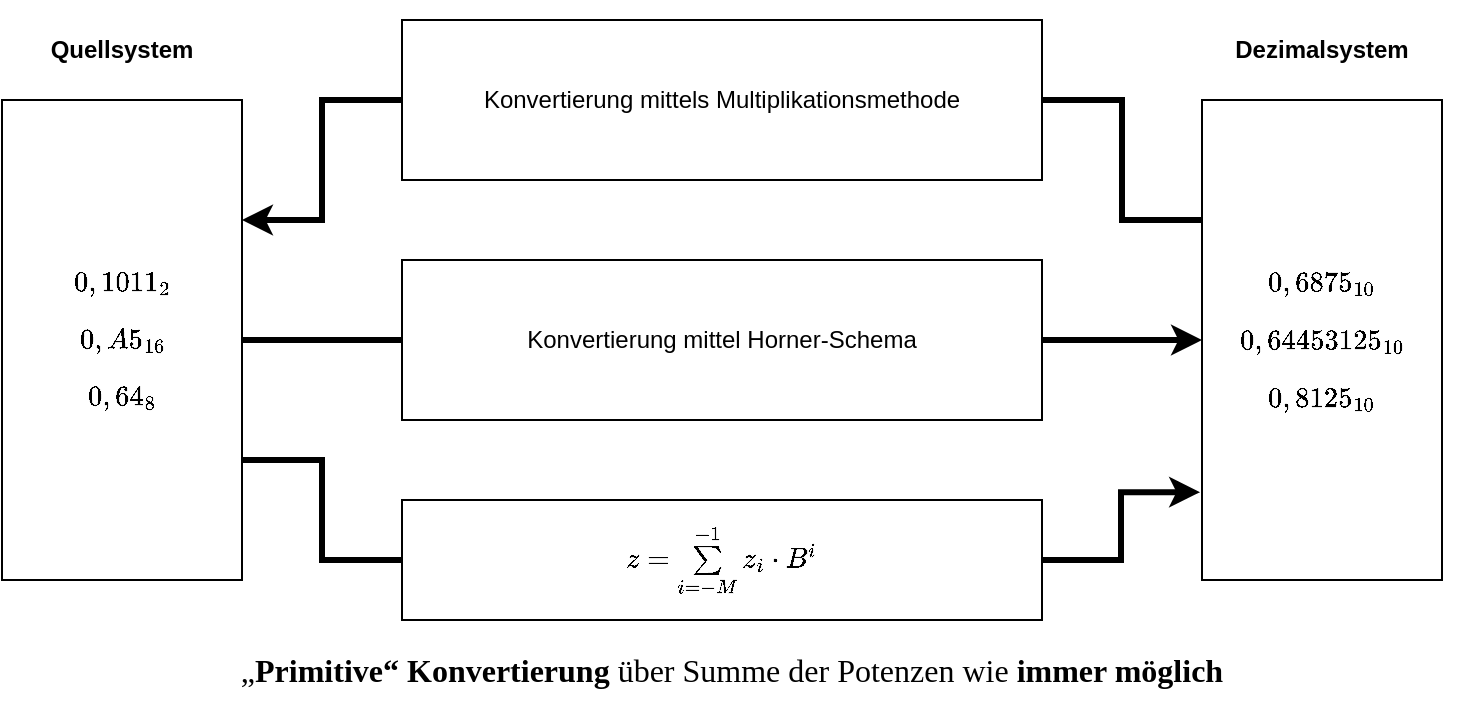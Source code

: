 <mxfile>
    <diagram id="ji8bSctilYiA7PHm9KHk" name="echt">
        <mxGraphModel dx="1284" dy="1382" grid="1" gridSize="10" guides="1" tooltips="1" connect="1" arrows="1" fold="1" page="1" pageScale="1" pageWidth="800" pageHeight="450" math="1" shadow="0">
            <root>
                <mxCell id="0"/>
                <mxCell id="1" parent="0"/>
                <mxCell id="2" value="\(0,1011_2\)&lt;div&gt;&lt;br&gt;&lt;/div&gt;&lt;div&gt;\(0,A5_{16}\)&lt;/div&gt;&lt;div&gt;&lt;br&gt;&lt;/div&gt;&lt;div&gt;\(0,64_8\)&lt;/div&gt;" style="rounded=0;whiteSpace=wrap;html=1;" parent="1" vertex="1">
                    <mxGeometry x="40" y="80" width="120" height="240" as="geometry"/>
                </mxCell>
                <mxCell id="4" value="&lt;span style=&quot;background-color: transparent;&quot;&gt;&lt;div style=&quot;&quot;&gt;&lt;span style=&quot;background-color: transparent;&quot;&gt;Konvertierung mittels&lt;/span&gt;&lt;span style=&quot;background-color: transparent;&quot;&gt; Multiplikationsmethode&lt;/span&gt;&lt;/div&gt;&lt;/span&gt;" style="rounded=0;whiteSpace=wrap;html=1;align=center;verticalAlign=middle;" parent="1" vertex="1">
                    <mxGeometry x="240" y="40" width="320" height="80" as="geometry"/>
                </mxCell>
                <mxCell id="5" value="Konvertierung mittel Horner-Schema" style="rounded=0;whiteSpace=wrap;html=1;" parent="1" vertex="1">
                    <mxGeometry x="240" y="160" width="320" height="80" as="geometry"/>
                </mxCell>
                <mxCell id="6" value="\( z = \sum\limits_{i=-M}^{-1} z_i \cdot B^{i} \)" style="rounded=0;whiteSpace=wrap;html=1;" parent="1" vertex="1">
                    <mxGeometry x="240" y="280" width="320" height="60" as="geometry"/>
                </mxCell>
                <mxCell id="7" value="\(0,6875_{10}\)&lt;div&gt;&lt;br&gt;&lt;/div&gt;&lt;div&gt;\(0,64453125_{10}\)&lt;/div&gt;&lt;div&gt;&lt;br&gt;&lt;/div&gt;&lt;div&gt;\(0,8125_{10}\)&lt;/div&gt;" style="rounded=0;whiteSpace=wrap;html=1;" parent="1" vertex="1">
                    <mxGeometry x="640" y="80" width="120" height="240" as="geometry"/>
                </mxCell>
                <mxCell id="8" value="&lt;span style=&quot;background-color: transparent; font-family: Calibri; color: rgb(0, 0, 0);&quot;&gt;„&lt;/span&gt;&lt;span style=&quot;background-color: transparent; font-family: Calibri; color: rgb(0, 0, 0);&quot;&gt;&lt;b&gt;Primitive“ Konvertierung&lt;/b&gt;&lt;/span&gt;&lt;span style=&quot;background-color: transparent; font-family: Calibri; color: rgb(0, 0, 0);&quot;&gt; über Summe der Potenzen wie &lt;/span&gt;&lt;span style=&quot;background-color: transparent; font-family: Calibri; color: rgb(0, 0, 0);&quot;&gt;&lt;b&gt;immer möglich&lt;/b&gt;&lt;/span&gt;" style="text;html=1;align=center;verticalAlign=middle;whiteSpace=wrap;rounded=0;fontSize=16;" parent="1" vertex="1">
                    <mxGeometry x="40" y="350" width="730" height="30" as="geometry"/>
                </mxCell>
                <mxCell id="TBAFEUwy3MqS2njwxy-8-8" value="" style="endArrow=classic;html=1;entryX=1;entryY=0.25;entryDx=0;entryDy=0;exitX=0;exitY=0.5;exitDx=0;exitDy=0;edgeStyle=elbowEdgeStyle;rounded=0;curved=0;strokeWidth=3;" parent="1" source="4" target="2" edge="1">
                    <mxGeometry width="50" height="50" relative="1" as="geometry">
                        <mxPoint x="370" y="250" as="sourcePoint"/>
                        <mxPoint x="420" y="200" as="targetPoint"/>
                    </mxGeometry>
                </mxCell>
                <mxCell id="TBAFEUwy3MqS2njwxy-8-9" value="" style="endArrow=none;html=1;entryX=1;entryY=0.5;entryDx=0;entryDy=0;exitX=0;exitY=0.25;exitDx=0;exitDy=0;edgeStyle=elbowEdgeStyle;rounded=0;curved=0;strokeWidth=3;endFill=0;" parent="1" source="7" target="4" edge="1">
                    <mxGeometry width="50" height="50" relative="1" as="geometry">
                        <mxPoint x="250" y="90" as="sourcePoint"/>
                        <mxPoint x="170" y="150" as="targetPoint"/>
                    </mxGeometry>
                </mxCell>
                <mxCell id="TBAFEUwy3MqS2njwxy-8-10" value="" style="endArrow=none;html=1;entryX=0;entryY=0.5;entryDx=0;entryDy=0;exitX=1;exitY=0.5;exitDx=0;exitDy=0;edgeStyle=elbowEdgeStyle;rounded=0;curved=0;strokeWidth=3;endFill=0;" parent="1" source="2" target="5" edge="1">
                    <mxGeometry width="50" height="50" relative="1" as="geometry">
                        <mxPoint x="650" y="150" as="sourcePoint"/>
                        <mxPoint x="570" y="90" as="targetPoint"/>
                    </mxGeometry>
                </mxCell>
                <mxCell id="TBAFEUwy3MqS2njwxy-8-11" value="" style="endArrow=classic;html=1;edgeStyle=elbowEdgeStyle;rounded=0;curved=0;strokeWidth=3;" parent="1" target="7" edge="1">
                    <mxGeometry width="50" height="50" relative="1" as="geometry">
                        <mxPoint x="560" y="200" as="sourcePoint"/>
                        <mxPoint x="250" y="210" as="targetPoint"/>
                    </mxGeometry>
                </mxCell>
                <mxCell id="TBAFEUwy3MqS2njwxy-8-12" value="" style="endArrow=classic;html=1;entryX=-0.008;entryY=0.817;entryDx=0;entryDy=0;entryPerimeter=0;exitX=1;exitY=0.5;exitDx=0;exitDy=0;edgeStyle=elbowEdgeStyle;rounded=0;curved=0;strokeWidth=3;" parent="1" source="6" target="7" edge="1">
                    <mxGeometry width="50" height="50" relative="1" as="geometry">
                        <mxPoint x="570" y="210" as="sourcePoint"/>
                        <mxPoint x="650" y="210" as="targetPoint"/>
                    </mxGeometry>
                </mxCell>
                <mxCell id="TBAFEUwy3MqS2njwxy-8-13" value="" style="endArrow=none;html=1;entryX=1;entryY=0.75;entryDx=0;entryDy=0;exitX=0;exitY=0.5;exitDx=0;exitDy=0;edgeStyle=elbowEdgeStyle;rounded=0;curved=0;strokeWidth=3;endFill=0;" parent="1" source="6" target="2" edge="1">
                    <mxGeometry width="50" height="50" relative="1" as="geometry">
                        <mxPoint x="570" y="350" as="sourcePoint"/>
                        <mxPoint x="649" y="286" as="targetPoint"/>
                    </mxGeometry>
                </mxCell>
                <mxCell id="VToRTieLOulzeeWPRaYz-8" value="&lt;b&gt;Quellsystem&lt;/b&gt;" style="text;html=1;align=center;verticalAlign=middle;whiteSpace=wrap;rounded=0;" parent="1" vertex="1">
                    <mxGeometry x="40" y="30" width="120" height="50" as="geometry"/>
                </mxCell>
                <mxCell id="VToRTieLOulzeeWPRaYz-9" value="&lt;b&gt;Dezimalsystem&lt;/b&gt;" style="text;html=1;align=center;verticalAlign=middle;whiteSpace=wrap;rounded=0;" parent="1" vertex="1">
                    <mxGeometry x="640" y="30" width="120" height="50" as="geometry"/>
                </mxCell>
            </root>
        </mxGraphModel>
    </diagram>
    <diagram id="b-QLUJyiBUIbnC36_Smh" name="Page-2">
        <mxGraphModel dx="1284" dy="1382" grid="1" gridSize="10" guides="1" tooltips="1" connect="1" arrows="1" fold="1" page="1" pageScale="1" pageWidth="800" pageHeight="450" math="1" shadow="0">
            <root>
                <mxCell id="0"/>
                <mxCell id="1" parent="0"/>
                <mxCell id="rvwJ4YJbLPoQRF-MA_r1-1" value="\(1021,65_{10}\)&lt;div&gt;&lt;br&gt;&lt;/div&gt;&lt;div&gt;\(110,101_{2}\)&lt;/div&gt;&lt;div&gt;&lt;br&gt;&lt;/div&gt;&lt;div&gt;\(1100,01_2\)&lt;/div&gt;" style="rounded=0;whiteSpace=wrap;html=1;" parent="1" vertex="1">
                    <mxGeometry x="40" y="80" width="120" height="240" as="geometry"/>
                </mxCell>
                <mxCell id="rvwJ4YJbLPoQRF-MA_r1-2" value="&lt;span style=&quot;background-color: transparent;&quot;&gt;Aufteilung in&lt;/span&gt;&lt;br&gt;&lt;ul&gt;&lt;li&gt;&lt;b&gt;Ganzzahliger Teil:&lt;/b&gt; Divisionsmethode&lt;/li&gt;&lt;li&gt;&lt;span style=&quot;color: rgb(63, 63, 63);&quot;&gt;&lt;b&gt;Echt gebrochener Teil:&lt;/b&gt; Multiplikationsmethode&lt;/span&gt;&lt;/li&gt;&lt;/ul&gt;" style="rounded=0;whiteSpace=wrap;html=1;align=left;verticalAlign=middle;" parent="1" vertex="1">
                    <mxGeometry x="240" y="40" width="320" height="80" as="geometry"/>
                </mxCell>
                <mxCell id="rvwJ4YJbLPoQRF-MA_r1-3" value="Aufteilung in ganzahligen und echt gebrochenen Teil&lt;div&gt;&lt;br&gt;&lt;/div&gt;&lt;div&gt;Konvertierung mittels Horner-Schema&lt;/div&gt;" style="rounded=0;whiteSpace=wrap;html=1;" parent="1" vertex="1">
                    <mxGeometry x="240" y="160" width="320" height="80" as="geometry"/>
                </mxCell>
                <mxCell id="rvwJ4YJbLPoQRF-MA_r1-4" value="\( z = \sum\limits_{i=-M}^{N-1} z_i \cdot B^{i} \)" style="rounded=0;whiteSpace=wrap;html=1;" parent="1" vertex="1">
                    <mxGeometry x="240" y="280" width="320" height="60" as="geometry"/>
                </mxCell>
                <mxCell id="rvwJ4YJbLPoQRF-MA_r1-5" value="\(1021,65_{10}\)&lt;div&gt;&lt;br&gt;&lt;/div&gt;&lt;div&gt;\(6,875_{10}\)&lt;/div&gt;&lt;div&gt;&lt;br&gt;&lt;/div&gt;&lt;div&gt;\(12,25_{10}\)&lt;/div&gt;" style="rounded=0;whiteSpace=wrap;html=1;" parent="1" vertex="1">
                    <mxGeometry x="640" y="80" width="120" height="240" as="geometry"/>
                </mxCell>
                <mxCell id="rvwJ4YJbLPoQRF-MA_r1-6" value="&lt;span style=&quot;background-color: transparent; font-family: Calibri; color: rgb(0, 0, 0);&quot;&gt;„&lt;/span&gt;&lt;span style=&quot;background-color: transparent; font-family: Calibri; color: rgb(0, 0, 0);&quot;&gt;&lt;b&gt;Primitive“ Konvertierung&lt;/b&gt;&lt;/span&gt;&lt;span style=&quot;background-color: transparent; font-family: Calibri; color: rgb(0, 0, 0);&quot;&gt; über Summe der Potenzen wie &lt;/span&gt;&lt;span style=&quot;background-color: transparent; font-family: Calibri; color: rgb(0, 0, 0);&quot;&gt;&lt;b&gt;immer möglich&lt;/b&gt;&lt;/span&gt;" style="text;html=1;align=center;verticalAlign=middle;whiteSpace=wrap;rounded=0;fontSize=16;" parent="1" vertex="1">
                    <mxGeometry x="50" y="350" width="730" height="30" as="geometry"/>
                </mxCell>
                <mxCell id="rvwJ4YJbLPoQRF-MA_r1-7" value="" style="endArrow=classic;html=1;entryX=1;entryY=0.25;entryDx=0;entryDy=0;exitX=0;exitY=0.5;exitDx=0;exitDy=0;edgeStyle=elbowEdgeStyle;rounded=0;curved=0;strokeWidth=3;" parent="1" source="rvwJ4YJbLPoQRF-MA_r1-2" target="rvwJ4YJbLPoQRF-MA_r1-1" edge="1">
                    <mxGeometry width="50" height="50" relative="1" as="geometry">
                        <mxPoint x="370" y="250" as="sourcePoint"/>
                        <mxPoint x="420" y="200" as="targetPoint"/>
                    </mxGeometry>
                </mxCell>
                <mxCell id="rvwJ4YJbLPoQRF-MA_r1-8" value="" style="endArrow=none;html=1;entryX=1;entryY=0.5;entryDx=0;entryDy=0;exitX=0;exitY=0.25;exitDx=0;exitDy=0;edgeStyle=elbowEdgeStyle;rounded=0;curved=0;strokeWidth=3;endFill=0;" parent="1" source="rvwJ4YJbLPoQRF-MA_r1-5" target="rvwJ4YJbLPoQRF-MA_r1-2" edge="1">
                    <mxGeometry width="50" height="50" relative="1" as="geometry">
                        <mxPoint x="250" y="90" as="sourcePoint"/>
                        <mxPoint x="170" y="150" as="targetPoint"/>
                    </mxGeometry>
                </mxCell>
                <mxCell id="rvwJ4YJbLPoQRF-MA_r1-9" value="" style="endArrow=none;html=1;entryX=0;entryY=0.5;entryDx=0;entryDy=0;exitX=1;exitY=0.5;exitDx=0;exitDy=0;edgeStyle=elbowEdgeStyle;rounded=0;curved=0;strokeWidth=3;endFill=0;" parent="1" source="rvwJ4YJbLPoQRF-MA_r1-1" target="rvwJ4YJbLPoQRF-MA_r1-3" edge="1">
                    <mxGeometry width="50" height="50" relative="1" as="geometry">
                        <mxPoint x="650" y="150" as="sourcePoint"/>
                        <mxPoint x="570" y="90" as="targetPoint"/>
                    </mxGeometry>
                </mxCell>
                <mxCell id="rvwJ4YJbLPoQRF-MA_r1-10" value="" style="endArrow=classic;html=1;edgeStyle=elbowEdgeStyle;rounded=0;curved=0;strokeWidth=3;" parent="1" target="rvwJ4YJbLPoQRF-MA_r1-5" edge="1">
                    <mxGeometry width="50" height="50" relative="1" as="geometry">
                        <mxPoint x="560" y="200" as="sourcePoint"/>
                        <mxPoint x="250" y="210" as="targetPoint"/>
                    </mxGeometry>
                </mxCell>
                <mxCell id="rvwJ4YJbLPoQRF-MA_r1-11" value="" style="endArrow=classic;html=1;entryX=-0.008;entryY=0.817;entryDx=0;entryDy=0;entryPerimeter=0;exitX=1;exitY=0.5;exitDx=0;exitDy=0;edgeStyle=elbowEdgeStyle;rounded=0;curved=0;strokeWidth=3;" parent="1" source="rvwJ4YJbLPoQRF-MA_r1-4" target="rvwJ4YJbLPoQRF-MA_r1-5" edge="1">
                    <mxGeometry width="50" height="50" relative="1" as="geometry">
                        <mxPoint x="570" y="210" as="sourcePoint"/>
                        <mxPoint x="650" y="210" as="targetPoint"/>
                    </mxGeometry>
                </mxCell>
                <mxCell id="rvwJ4YJbLPoQRF-MA_r1-12" value="" style="endArrow=none;html=1;entryX=1;entryY=0.75;entryDx=0;entryDy=0;exitX=0;exitY=0.5;exitDx=0;exitDy=0;edgeStyle=elbowEdgeStyle;rounded=0;curved=0;strokeWidth=3;endFill=0;" parent="1" source="rvwJ4YJbLPoQRF-MA_r1-4" target="rvwJ4YJbLPoQRF-MA_r1-1" edge="1">
                    <mxGeometry width="50" height="50" relative="1" as="geometry">
                        <mxPoint x="570" y="350" as="sourcePoint"/>
                        <mxPoint x="649" y="286" as="targetPoint"/>
                    </mxGeometry>
                </mxCell>
                <mxCell id="W8Ee57tYl2kJ23H_Tplr-1" value="&lt;b&gt;Quellsystem&lt;/b&gt;" style="text;html=1;align=center;verticalAlign=middle;whiteSpace=wrap;rounded=0;" parent="1" vertex="1">
                    <mxGeometry x="40" y="30" width="120" height="50" as="geometry"/>
                </mxCell>
                <mxCell id="W8Ee57tYl2kJ23H_Tplr-2" value="&lt;b&gt;Dezimalsystem&lt;/b&gt;" style="text;html=1;align=center;verticalAlign=middle;whiteSpace=wrap;rounded=0;" parent="1" vertex="1">
                    <mxGeometry x="640" y="30" width="120" height="50" as="geometry"/>
                </mxCell>
            </root>
        </mxGraphModel>
    </diagram>
</mxfile>